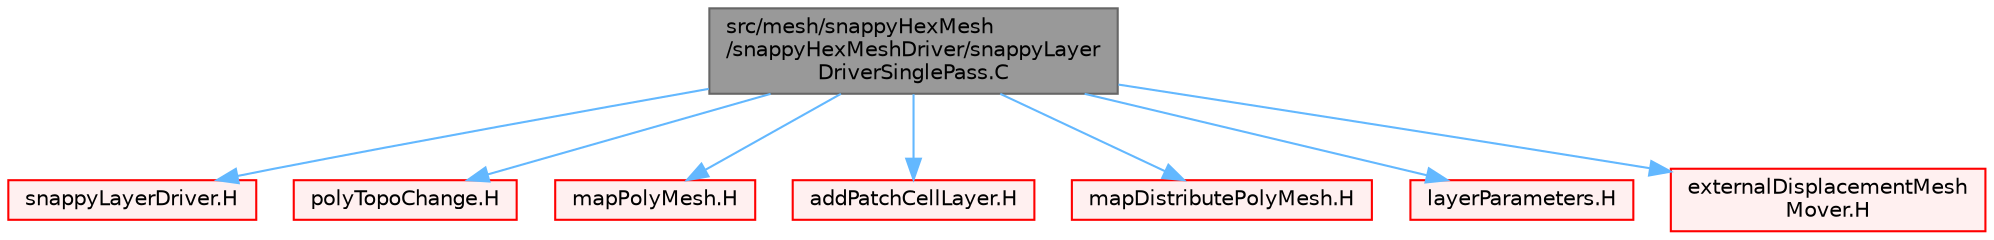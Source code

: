 digraph "src/mesh/snappyHexMesh/snappyHexMeshDriver/snappyLayerDriverSinglePass.C"
{
 // LATEX_PDF_SIZE
  bgcolor="transparent";
  edge [fontname=Helvetica,fontsize=10,labelfontname=Helvetica,labelfontsize=10];
  node [fontname=Helvetica,fontsize=10,shape=box,height=0.2,width=0.4];
  Node1 [id="Node000001",label="src/mesh/snappyHexMesh\l/snappyHexMeshDriver/snappyLayer\lDriverSinglePass.C",height=0.2,width=0.4,color="gray40", fillcolor="grey60", style="filled", fontcolor="black",tooltip="Single pass layer addition. Can be removed once multi-pass works ok."];
  Node1 -> Node2 [id="edge1_Node000001_Node000002",color="steelblue1",style="solid",tooltip=" "];
  Node2 [id="Node000002",label="snappyLayerDriver.H",height=0.2,width=0.4,color="red", fillcolor="#FFF0F0", style="filled",URL="$snappyLayerDriver_8H.html",tooltip=" "];
  Node1 -> Node293 [id="edge2_Node000001_Node000293",color="steelblue1",style="solid",tooltip=" "];
  Node293 [id="Node000293",label="polyTopoChange.H",height=0.2,width=0.4,color="red", fillcolor="#FFF0F0", style="filled",URL="$polyTopoChange_8H.html",tooltip=" "];
  Node1 -> Node272 [id="edge3_Node000001_Node000272",color="steelblue1",style="solid",tooltip=" "];
  Node272 [id="Node000272",label="mapPolyMesh.H",height=0.2,width=0.4,color="red", fillcolor="#FFF0F0", style="filled",URL="$mapPolyMesh_8H.html",tooltip=" "];
  Node1 -> Node295 [id="edge4_Node000001_Node000295",color="steelblue1",style="solid",tooltip=" "];
  Node295 [id="Node000295",label="addPatchCellLayer.H",height=0.2,width=0.4,color="red", fillcolor="#FFF0F0", style="filled",URL="$addPatchCellLayer_8H.html",tooltip=" "];
  Node1 -> Node296 [id="edge5_Node000001_Node000296",color="steelblue1",style="solid",tooltip=" "];
  Node296 [id="Node000296",label="mapDistributePolyMesh.H",height=0.2,width=0.4,color="red", fillcolor="#FFF0F0", style="filled",URL="$mapDistributePolyMesh_8H.html",tooltip=" "];
  Node1 -> Node314 [id="edge6_Node000001_Node000314",color="steelblue1",style="solid",tooltip=" "];
  Node314 [id="Node000314",label="layerParameters.H",height=0.2,width=0.4,color="red", fillcolor="#FFF0F0", style="filled",URL="$layerParameters_8H.html",tooltip=" "];
  Node1 -> Node327 [id="edge7_Node000001_Node000327",color="steelblue1",style="solid",tooltip=" "];
  Node327 [id="Node000327",label="externalDisplacementMesh\lMover.H",height=0.2,width=0.4,color="red", fillcolor="#FFF0F0", style="filled",URL="$externalDisplacementMeshMover_8H.html",tooltip=" "];
}
